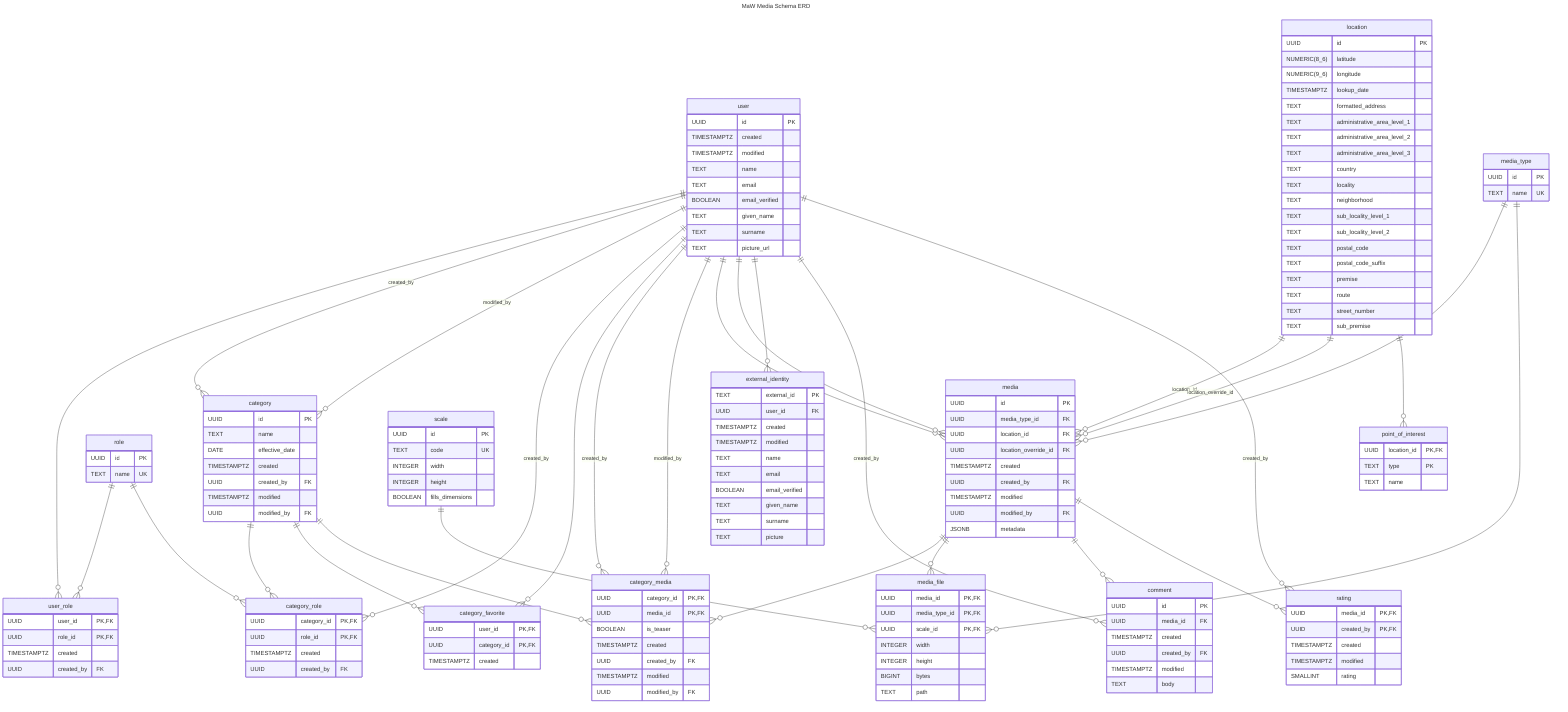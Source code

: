 ---
title: MaW Media Schema ERD
---
erDiagram
    %% external_id = nameidentifier
    external_identity {
        TEXT external_id PK
        UUID user_id FK
        TIMESTAMPTZ created
        TIMESTAMPTZ modified
        TEXT name
        TEXT email
        BOOLEAN email_verified
        TEXT given_name
        TEXT surname
        TEXT picture
    }

    user {
        UUID id PK
        TIMESTAMPTZ created
        TIMESTAMPTZ modified
        TEXT name
        TEXT email
        BOOLEAN email_verified
        TEXT given_name
        TEXT surname
        TEXT picture_url
    }

    role {
        UUID id PK
        TEXT name UK
    }

    user_role {
        UUID user_id PK, FK
        UUID role_id PK, FK
        TIMESTAMPTZ created
        UUID created_by FK
    }

    category {
        UUID id PK
        TEXT name
        DATE effective_date
        TIMESTAMPTZ created
        UUID created_by FK
        TIMESTAMPTZ modified
        UUID modified_by FK
    }

    category_role {
        UUID category_id PK, FK
        UUID role_id PK, FK
        TIMESTAMPTZ created
        UUID created_by FK
    }

    category_favorite {
        UUID user_id PK, FK
        UUID category_id PK, FK
        TIMESTAMPTZ created
    }

    media_type {
        UUID id PK
        TEXT name UK
    }

    %% qqvg    ( 160 x  120)
    %% qvg     ( 320 x  240)
    %% nhd     ( 640 x  360)
    %% hd      (1280 x  720)
    %% full_hd (1920 x 1080)
    %% qhd     (2560 x 1440)
    %% 4k      (3840 x 2160)
    %% 5k      (5120 x 2880)  - skip for now
    %% 8k      (7680 × 4320)  - skip for now
    %% src     ?
    scale {
        UUID id PK
        TEXT code UK
        INTEGER width
        INTEGER height
        BOOLEAN fills_dimensions
    }

    location {
        UUID id PK
        NUMERIC(8_6) latitude
        NUMERIC(9_6) longitude
        TIMESTAMPTZ lookup_date
        TEXT formatted_address
        TEXT administrative_area_level_1
        TEXT administrative_area_level_2
        TEXT administrative_area_level_3
        TEXT country
        TEXT locality
        TEXT neighborhood
        TEXT sub_locality_level_1
        TEXT sub_locality_level_2
        TEXT postal_code
        TEXT postal_code_suffix
        TEXT premise
        TEXT route
        TEXT street_number
        TEXT sub_premise
    }

    point_of_interest {
        UUID location_id PK, FK
        TEXT type PK
        TEXT name
    }

    media {
        UUID id PK
        UUID media_type_id FK
        UUID location_id FK
        UUID location_override_id FK
        TIMESTAMPTZ created
        UUID created_by FK
        TIMESTAMPTZ modified
        UUID modified_by FK
        JSONB metadata
    }

    media_file {
        UUID media_id PK, FK
        UUID media_type_id PK, FK
        UUID scale_id PK, FK
        INTEGER width
        INTEGER height
        BIGINT bytes
        TEXT path
    }

    category_media {
        UUID category_id PK, FK
        UUID media_id PK, FK
        BOOLEAN is_teaser
        TIMESTAMPTZ created
        UUID created_by FK
        TIMESTAMPTZ modified
        UUID modified_by FK
    }

    comment {
        UUID id PK
        UUID media_id FK
        TIMESTAMPTZ created
        UUID created_by FK
        TIMESTAMPTZ modified
        TEXT body
    }

    rating {
        UUID media_id PK, FK
        UUID created_by PK, FK
        TIMESTAMPTZ created
        TIMESTAMPTZ modified
        SMALLINT rating
    }

    %% Relationships
    user ||--o{ user_role : ""
    role ||--o{ user_role : ""
    user ||--o{ category : "created_by"
    user ||--o{ category : "modified_by"
    category ||--o{ category_role : ""
    role ||--o{ category_role : ""
    user ||--o{ category_role : "created_by"
    user ||--o{ category_favorite : ""
    category ||--o{ category_favorite : ""
    category ||--o{ category_media : ""
    media ||--o{ category_media : ""
    user ||--o{ category_media : "created_by"
    user ||--o{ category_media : "modified_by"
    media_type ||--o{ media : ""
    location ||--o{ media : "location_id"
    location ||--o{ media : "location_override_id"
    user ||--o{ media : "created_by"
    user ||--o{ media : "modified_by"
    media ||--o{ media_file : ""
    media_type ||--o{ media_file : ""
    scale ||--o{ media_file : ""
    user ||--o{ external_identity : ""
    media ||--o{ comment : ""
    user ||--o{ comment : "created_by"
    media ||--o{ rating : ""
    user ||--o{ rating : "created_by"
    location ||--o{ point_of_interest : ""
